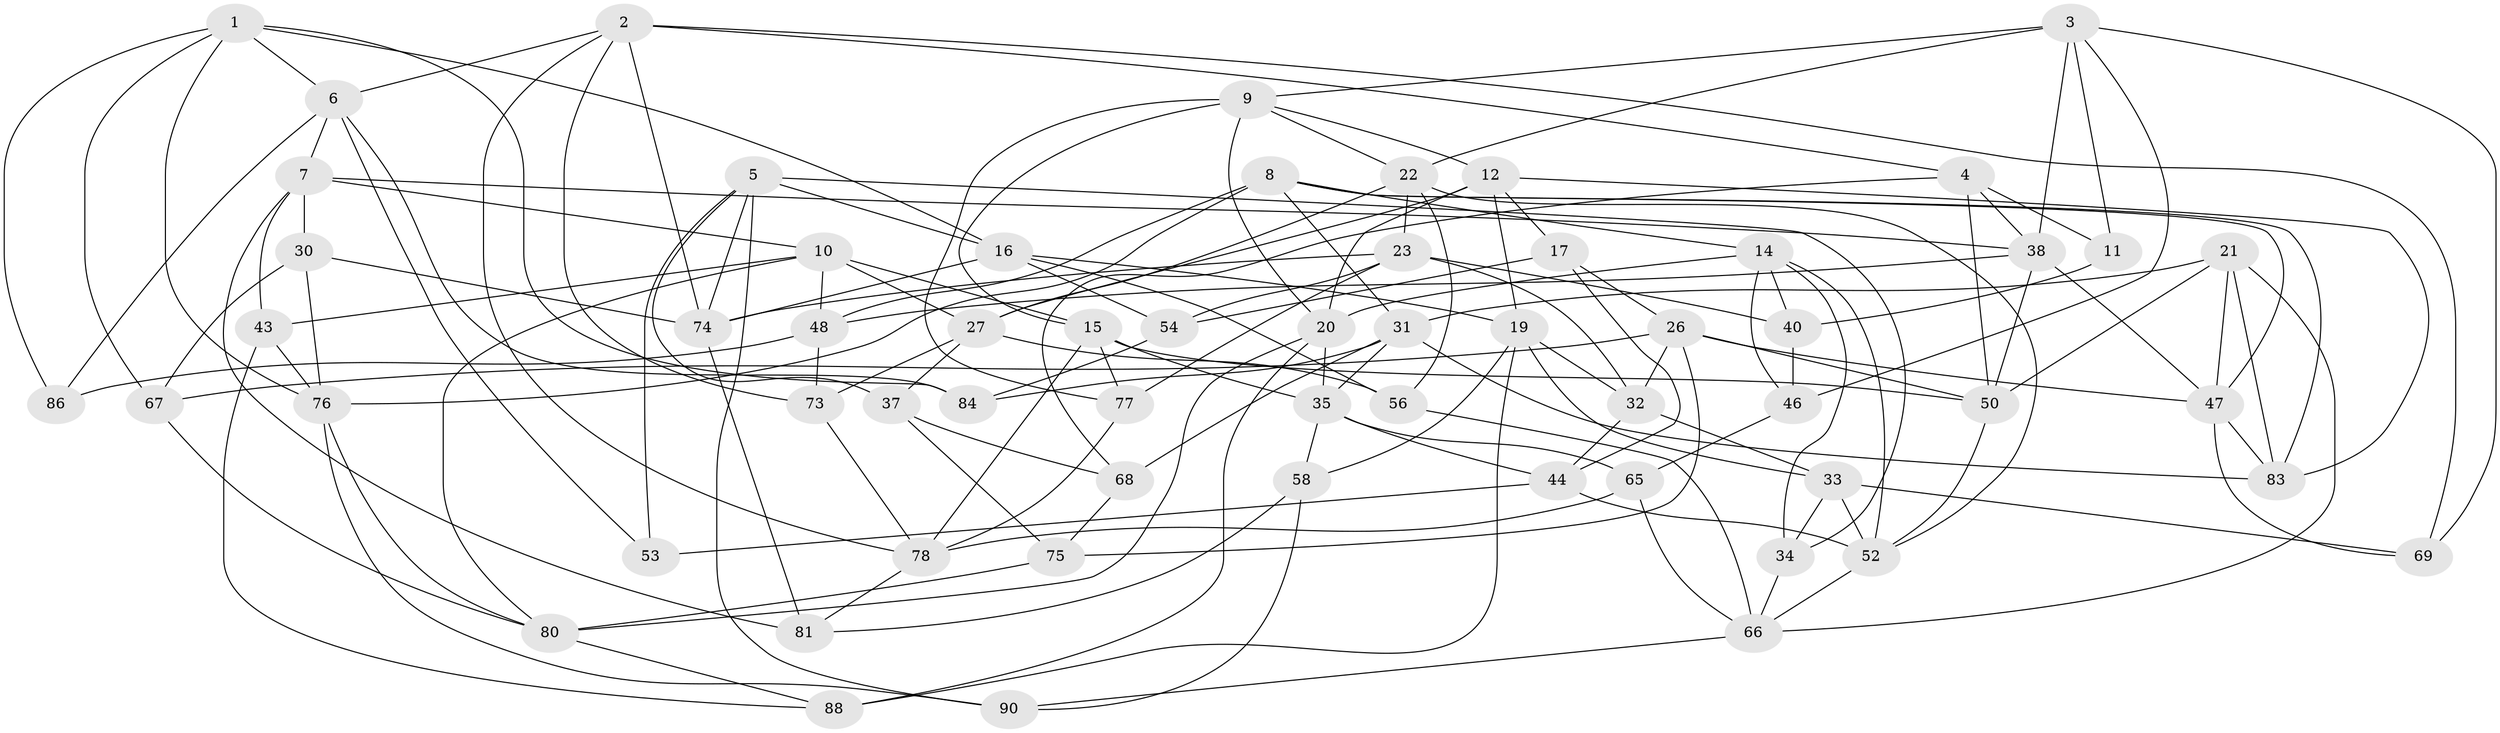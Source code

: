 // original degree distribution, {4: 1.0}
// Generated by graph-tools (version 1.1) at 2025/11/02/21/25 10:11:16]
// undirected, 61 vertices, 154 edges
graph export_dot {
graph [start="1"]
  node [color=gray90,style=filled];
  1 [super="+100"];
  2 [super="+45"];
  3 [super="+13"];
  4 [super="+25"];
  5 [super="+55"];
  6 [super="+36"];
  7 [super="+87"];
  8 [super="+28"];
  9 [super="+57"];
  10 [super="+39"];
  11;
  12 [super="+96"];
  14 [super="+62"];
  15 [super="+18"];
  16 [super="+29"];
  17 [super="+41"];
  19 [super="+97"];
  20 [super="+95"];
  21 [super="+91"];
  22 [super="+24"];
  23 [super="+49"];
  26 [super="+60"];
  27 [super="+51"];
  30;
  31 [super="+71"];
  32 [super="+42"];
  33 [super="+85"];
  34;
  35 [super="+94"];
  37;
  38 [super="+64"];
  40;
  43;
  44 [super="+61"];
  46;
  47 [super="+93"];
  48 [super="+72"];
  50 [super="+59"];
  52 [super="+98"];
  53;
  54 [super="+63"];
  56;
  58;
  65;
  66 [super="+70"];
  67;
  68;
  69;
  73;
  74 [super="+82"];
  75;
  76 [super="+79"];
  77;
  78 [super="+89"];
  80 [super="+92"];
  81;
  83 [super="+99"];
  84;
  86;
  88;
  90;
  1 -- 67;
  1 -- 76;
  1 -- 6;
  1 -- 16;
  1 -- 84;
  1 -- 86;
  2 -- 69;
  2 -- 73;
  2 -- 78;
  2 -- 4;
  2 -- 6;
  2 -- 74;
  3 -- 11;
  3 -- 9;
  3 -- 46;
  3 -- 69;
  3 -- 38;
  3 -- 22;
  4 -- 11 [weight=2];
  4 -- 68;
  4 -- 50;
  4 -- 38;
  5 -- 74;
  5 -- 53;
  5 -- 34;
  5 -- 16;
  5 -- 90;
  5 -- 37;
  6 -- 86;
  6 -- 84;
  6 -- 53;
  6 -- 7;
  7 -- 30;
  7 -- 81;
  7 -- 43;
  7 -- 38;
  7 -- 10;
  8 -- 76;
  8 -- 14;
  8 -- 83;
  8 -- 48;
  8 -- 47;
  8 -- 31;
  9 -- 20;
  9 -- 12;
  9 -- 77;
  9 -- 15;
  9 -- 22;
  10 -- 27;
  10 -- 80;
  10 -- 48;
  10 -- 43;
  10 -- 15;
  11 -- 40;
  12 -- 19;
  12 -- 83;
  12 -- 17;
  12 -- 27;
  12 -- 20;
  14 -- 46;
  14 -- 40;
  14 -- 52;
  14 -- 34;
  14 -- 20;
  15 -- 50;
  15 -- 35;
  15 -- 77;
  15 -- 78;
  16 -- 54;
  16 -- 56;
  16 -- 19;
  16 -- 74;
  17 -- 54 [weight=3];
  17 -- 44;
  17 -- 26;
  19 -- 88;
  19 -- 33;
  19 -- 58;
  19 -- 32;
  20 -- 80;
  20 -- 88;
  20 -- 35;
  21 -- 83 [weight=2];
  21 -- 31;
  21 -- 66;
  21 -- 50;
  21 -- 47;
  22 -- 56;
  22 -- 52;
  22 -- 27;
  22 -- 23;
  23 -- 54;
  23 -- 32;
  23 -- 40;
  23 -- 77;
  23 -- 74;
  26 -- 50;
  26 -- 75;
  26 -- 32;
  26 -- 67;
  26 -- 47;
  27 -- 56;
  27 -- 73;
  27 -- 37;
  30 -- 67;
  30 -- 74;
  30 -- 76;
  31 -- 84;
  31 -- 68;
  31 -- 83;
  31 -- 35;
  32 -- 33 [weight=2];
  32 -- 44;
  33 -- 34;
  33 -- 52;
  33 -- 69;
  34 -- 66;
  35 -- 58;
  35 -- 44;
  35 -- 65;
  37 -- 68;
  37 -- 75;
  38 -- 48;
  38 -- 50;
  38 -- 47;
  40 -- 46;
  43 -- 76;
  43 -- 88;
  44 -- 53 [weight=2];
  44 -- 52;
  46 -- 65;
  47 -- 83;
  47 -- 69;
  48 -- 86 [weight=2];
  48 -- 73;
  50 -- 52;
  52 -- 66;
  54 -- 84;
  56 -- 66;
  58 -- 81;
  58 -- 90;
  65 -- 78;
  65 -- 66;
  66 -- 90;
  67 -- 80;
  68 -- 75;
  73 -- 78;
  74 -- 81;
  75 -- 80;
  76 -- 90;
  76 -- 80;
  77 -- 78;
  78 -- 81;
  80 -- 88;
}
